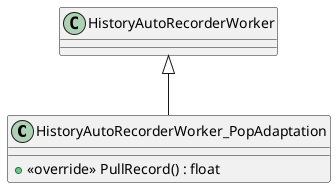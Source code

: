 @startuml
class HistoryAutoRecorderWorker_PopAdaptation {
    + <<override>> PullRecord() : float
}
HistoryAutoRecorderWorker <|-- HistoryAutoRecorderWorker_PopAdaptation
@enduml
